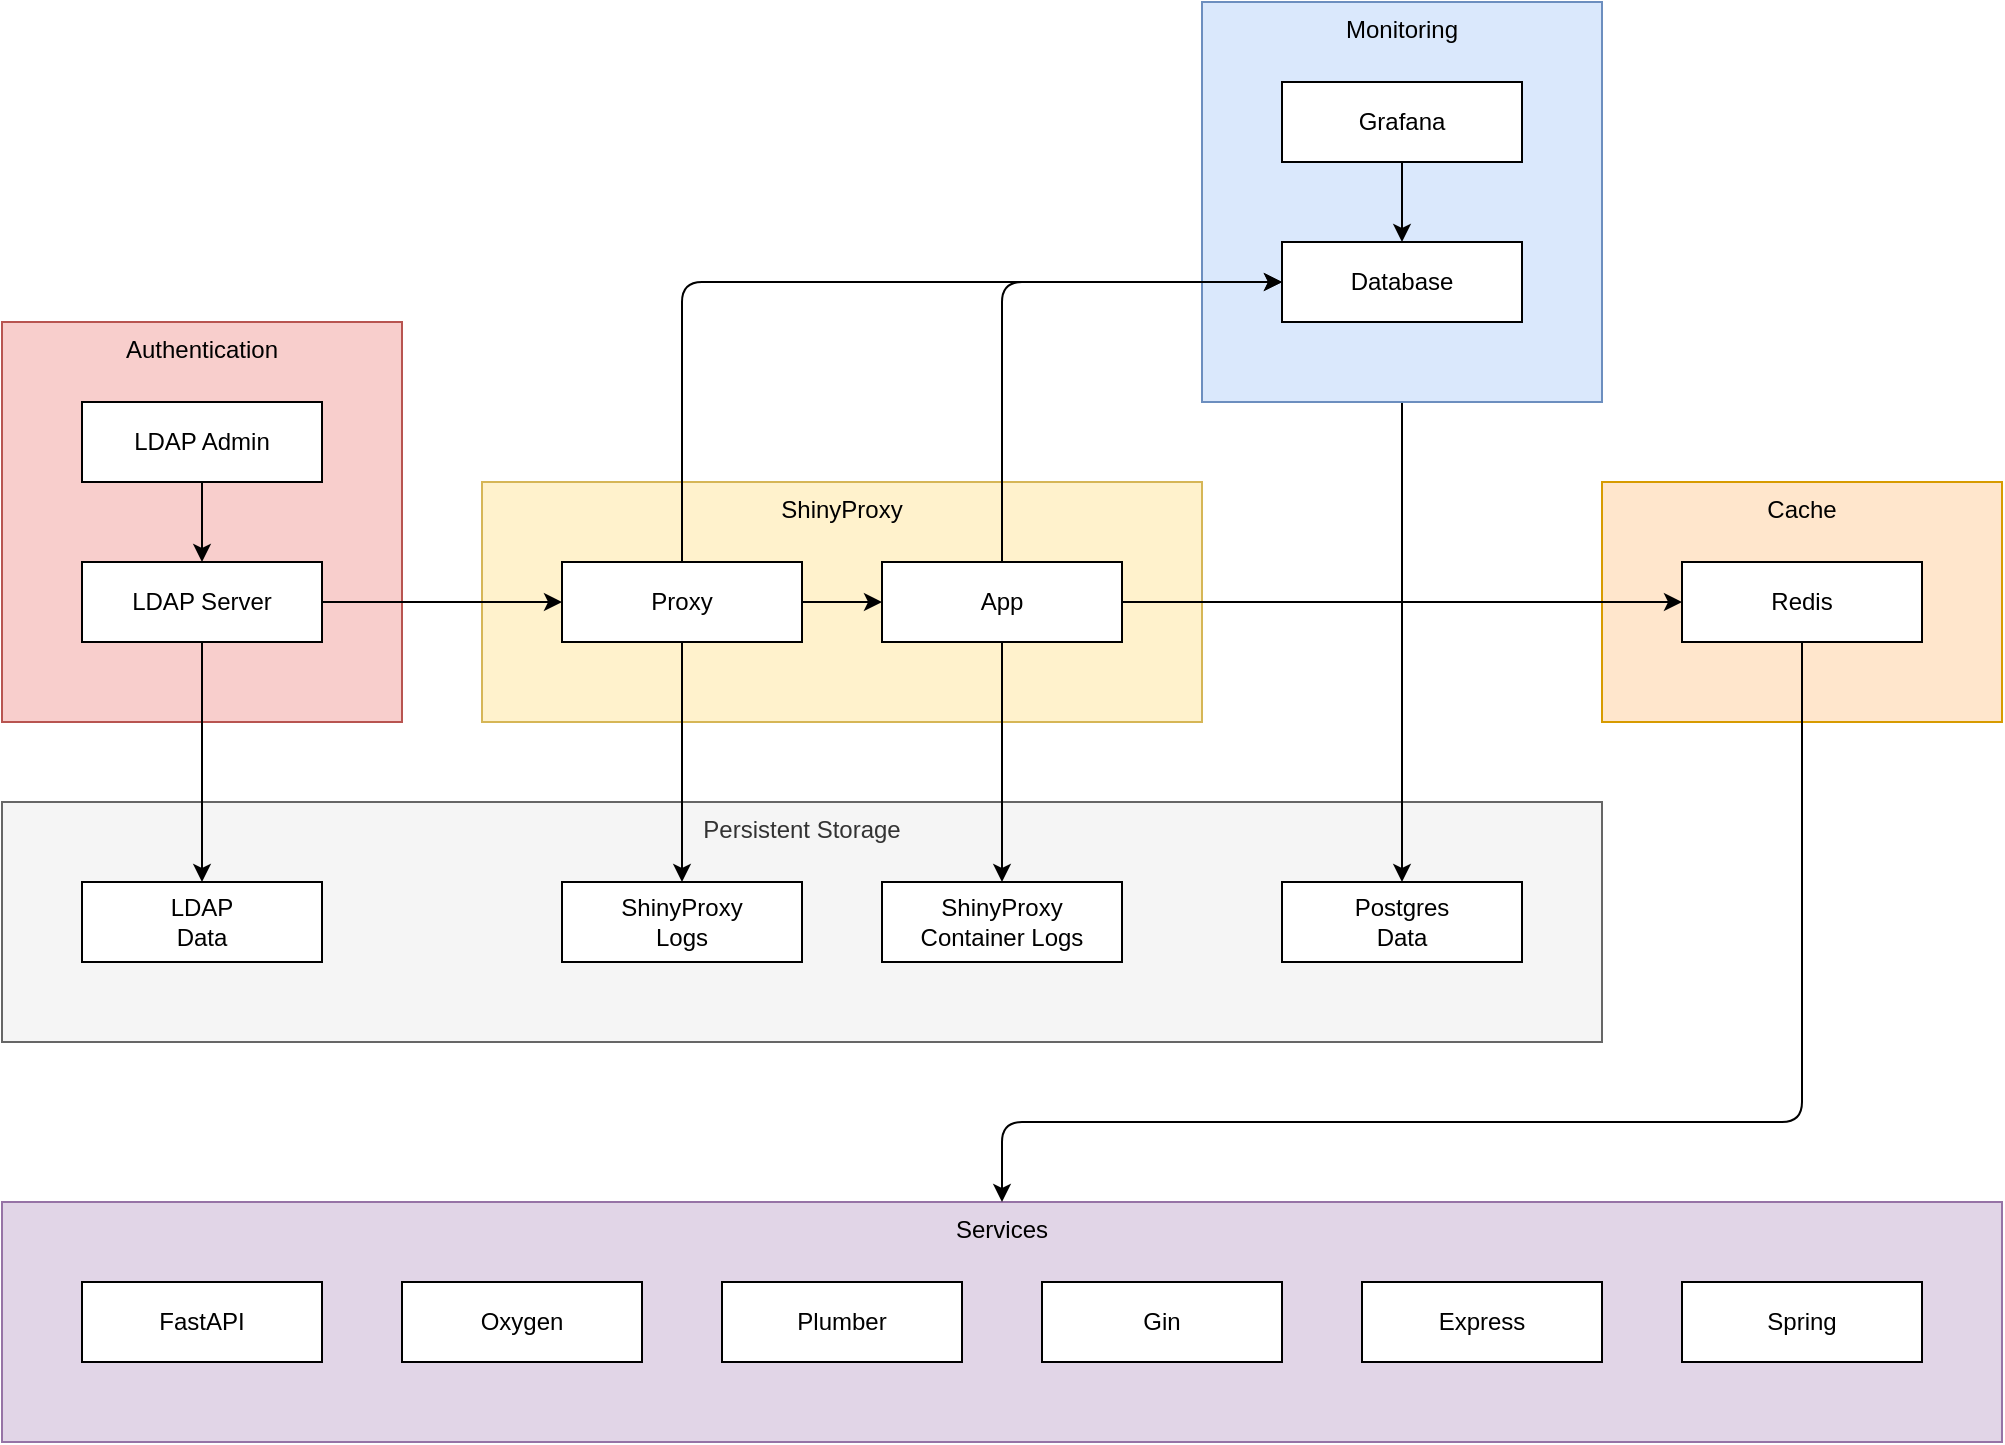 <mxfile>
    <diagram id="i8Fxyg8KbR1eDPJhbFrh" name="Page-1">
        <mxGraphModel dx="1640" dy="1188" grid="1" gridSize="10" guides="1" tooltips="1" connect="1" arrows="1" fold="1" page="1" pageScale="1" pageWidth="1169" pageHeight="827" math="0" shadow="0">
            <root>
                <mxCell id="0"/>
                <mxCell id="1" parent="0"/>
                <mxCell id="52" value="" style="group" vertex="1" connectable="0" parent="1">
                    <mxGeometry x="80" y="240" width="200" height="200" as="geometry"/>
                </mxCell>
                <mxCell id="16" value="Authentication" style="whiteSpace=wrap;html=1;verticalAlign=top;fillColor=#f8cecc;strokeColor=#b85450;" vertex="1" parent="52">
                    <mxGeometry width="200" height="200" as="geometry"/>
                </mxCell>
                <mxCell id="33" value="LDAP Server" style="whiteSpace=wrap;html=1;" vertex="1" parent="52">
                    <mxGeometry x="40" y="120" width="120" height="40" as="geometry"/>
                </mxCell>
                <mxCell id="79" value="" style="edgeStyle=none;html=1;" edge="1" parent="52" source="34" target="33">
                    <mxGeometry relative="1" as="geometry"/>
                </mxCell>
                <mxCell id="34" value="LDAP Admin" style="whiteSpace=wrap;html=1;" vertex="1" parent="52">
                    <mxGeometry x="40" y="40" width="120" height="40" as="geometry"/>
                </mxCell>
                <mxCell id="63" value="" style="group;verticalAlign=top;" vertex="1" connectable="0" parent="1">
                    <mxGeometry x="80" y="480" width="800" height="120" as="geometry"/>
                </mxCell>
                <mxCell id="41" value="Persistent Storage" style="whiteSpace=wrap;html=1;fillColor=#f5f5f5;fontColor=#333333;strokeColor=#666666;align=center;verticalAlign=top;" vertex="1" parent="63">
                    <mxGeometry width="800" height="120" as="geometry"/>
                </mxCell>
                <mxCell id="42" value="LDAP&lt;div&gt;Data&lt;/div&gt;" style="whiteSpace=wrap;html=1;" vertex="1" parent="63">
                    <mxGeometry x="40" y="40" width="120" height="40" as="geometry"/>
                </mxCell>
                <mxCell id="43" value="ShinyProxy&lt;div&gt;Logs&lt;/div&gt;" style="whiteSpace=wrap;html=1;" vertex="1" parent="63">
                    <mxGeometry x="280" y="40" width="120" height="40" as="geometry"/>
                </mxCell>
                <mxCell id="44" value="ShinyProxy&lt;div&gt;Container Logs&lt;/div&gt;" style="whiteSpace=wrap;html=1;" vertex="1" parent="63">
                    <mxGeometry x="440" y="40" width="120" height="40" as="geometry"/>
                </mxCell>
                <mxCell id="45" value="Postgres&lt;div&gt;Data&lt;/div&gt;" style="whiteSpace=wrap;html=1;" vertex="1" parent="63">
                    <mxGeometry x="640" y="40" width="120" height="40" as="geometry"/>
                </mxCell>
                <mxCell id="69" style="edgeStyle=none;html=1;exitX=0.5;exitY=1;exitDx=0;exitDy=0;entryX=0.5;entryY=0;entryDx=0;entryDy=0;" edge="1" parent="1" source="33" target="42">
                    <mxGeometry relative="1" as="geometry"/>
                </mxCell>
                <mxCell id="53" value="" style="group" vertex="1" connectable="0" parent="1">
                    <mxGeometry x="320" y="320" width="360" height="120" as="geometry"/>
                </mxCell>
                <mxCell id="12" value="ShinyProxy" style="whiteSpace=wrap;html=1;verticalAlign=top;fillColor=#fff2cc;strokeColor=#d6b656;" vertex="1" parent="53">
                    <mxGeometry width="360" height="120" as="geometry"/>
                </mxCell>
                <mxCell id="13" value="App" style="whiteSpace=wrap;html=1;" vertex="1" parent="53">
                    <mxGeometry x="200" y="40" width="120" height="40" as="geometry"/>
                </mxCell>
                <mxCell id="71" value="" style="edgeStyle=none;html=1;" edge="1" parent="53" source="14" target="13">
                    <mxGeometry relative="1" as="geometry"/>
                </mxCell>
                <mxCell id="14" value="Proxy" style="whiteSpace=wrap;html=1;" vertex="1" parent="53">
                    <mxGeometry x="40" y="40" width="120" height="40" as="geometry"/>
                </mxCell>
                <mxCell id="70" style="edgeStyle=none;html=1;exitX=1;exitY=0.5;exitDx=0;exitDy=0;entryX=0;entryY=0.5;entryDx=0;entryDy=0;" edge="1" parent="1" source="33" target="14">
                    <mxGeometry relative="1" as="geometry"/>
                </mxCell>
                <mxCell id="72" style="edgeStyle=none;html=1;exitX=0.5;exitY=1;exitDx=0;exitDy=0;entryX=0.5;entryY=0;entryDx=0;entryDy=0;" edge="1" parent="1" source="14" target="43">
                    <mxGeometry relative="1" as="geometry"/>
                </mxCell>
                <mxCell id="73" style="edgeStyle=none;html=1;exitX=0.5;exitY=1;exitDx=0;exitDy=0;entryX=0.5;entryY=0;entryDx=0;entryDy=0;" edge="1" parent="1" source="13" target="44">
                    <mxGeometry relative="1" as="geometry"/>
                </mxCell>
                <mxCell id="75" style="edgeStyle=none;html=1;exitX=0.5;exitY=1;exitDx=0;exitDy=0;entryX=0.5;entryY=0;entryDx=0;entryDy=0;" edge="1" parent="1" source="30" target="45">
                    <mxGeometry relative="1" as="geometry"/>
                </mxCell>
                <mxCell id="55" value="" style="group" vertex="1" connectable="0" parent="1">
                    <mxGeometry x="880" y="320" width="200" height="120" as="geometry"/>
                </mxCell>
                <mxCell id="46" value="Cache" style="whiteSpace=wrap;html=1;fillColor=#ffe6cc;strokeColor=#d79b00;verticalAlign=top;" vertex="1" parent="55">
                    <mxGeometry width="200" height="120" as="geometry"/>
                </mxCell>
                <mxCell id="47" value="Redis" style="whiteSpace=wrap;html=1;" vertex="1" parent="55">
                    <mxGeometry x="40" y="40" width="120" height="40" as="geometry"/>
                </mxCell>
                <mxCell id="77" style="edgeStyle=none;html=1;exitX=1;exitY=0.5;exitDx=0;exitDy=0;entryX=0;entryY=0.5;entryDx=0;entryDy=0;" edge="1" parent="1" source="13" target="47">
                    <mxGeometry relative="1" as="geometry"/>
                </mxCell>
                <mxCell id="19" value="Services" style="whiteSpace=wrap;html=1;verticalAlign=top;fillColor=#e1d5e7;strokeColor=#9673a6;container=0;" vertex="1" parent="1">
                    <mxGeometry x="80" y="680" width="1000" height="120" as="geometry"/>
                </mxCell>
                <mxCell id="35" value="FastAPI" style="whiteSpace=wrap;html=1;container=0;" vertex="1" parent="1">
                    <mxGeometry x="120" y="720" width="120" height="40" as="geometry"/>
                </mxCell>
                <mxCell id="36" value="Plumber" style="whiteSpace=wrap;html=1;container=0;" vertex="1" parent="1">
                    <mxGeometry x="440" y="720" width="120" height="40" as="geometry"/>
                </mxCell>
                <mxCell id="37" value="Express" style="whiteSpace=wrap;html=1;container=0;" vertex="1" parent="1">
                    <mxGeometry x="760" y="720" width="120" height="40" as="geometry"/>
                </mxCell>
                <mxCell id="38" value="Oxygen" style="whiteSpace=wrap;html=1;container=0;" vertex="1" parent="1">
                    <mxGeometry x="280" y="720" width="120" height="40" as="geometry"/>
                </mxCell>
                <mxCell id="39" value="Gin" style="whiteSpace=wrap;html=1;container=0;" vertex="1" parent="1">
                    <mxGeometry x="600" y="720" width="120" height="40" as="geometry"/>
                </mxCell>
                <mxCell id="40" value="Spring" style="whiteSpace=wrap;html=1;container=0;" vertex="1" parent="1">
                    <mxGeometry x="920" y="720" width="120" height="40" as="geometry"/>
                </mxCell>
                <mxCell id="87" style="edgeStyle=none;html=1;exitX=0.5;exitY=1;exitDx=0;exitDy=0;entryX=0.5;entryY=0;entryDx=0;entryDy=0;" edge="1" parent="1" source="47" target="19">
                    <mxGeometry relative="1" as="geometry">
                        <mxPoint x="580" y="640" as="targetPoint"/>
                        <Array as="points">
                            <mxPoint x="980" y="640"/>
                            <mxPoint x="580" y="640"/>
                        </Array>
                    </mxGeometry>
                </mxCell>
                <mxCell id="29" value="Monitoring" style="whiteSpace=wrap;html=1;verticalAlign=top;fillColor=#dae8fc;strokeColor=#6c8ebf;container=0;" vertex="1" parent="1">
                    <mxGeometry x="680" y="80" width="200" height="200" as="geometry"/>
                </mxCell>
                <mxCell id="30" value="Database" style="whiteSpace=wrap;html=1;container=0;" vertex="1" parent="1">
                    <mxGeometry x="720" y="200" width="120" height="40" as="geometry"/>
                </mxCell>
                <mxCell id="90" value="" style="edgeStyle=none;html=1;" edge="1" parent="1" source="31" target="30">
                    <mxGeometry relative="1" as="geometry"/>
                </mxCell>
                <mxCell id="31" value="Grafana" style="whiteSpace=wrap;html=1;container=0;" vertex="1" parent="1">
                    <mxGeometry x="720" y="120" width="120" height="40" as="geometry"/>
                </mxCell>
                <mxCell id="93" style="edgeStyle=none;html=1;exitX=0.5;exitY=0;exitDx=0;exitDy=0;entryX=0;entryY=0.5;entryDx=0;entryDy=0;" edge="1" parent="1" source="13" target="30">
                    <mxGeometry relative="1" as="geometry">
                        <Array as="points">
                            <mxPoint x="580" y="220"/>
                        </Array>
                    </mxGeometry>
                </mxCell>
                <mxCell id="94" style="edgeStyle=none;html=1;exitX=0.5;exitY=0;exitDx=0;exitDy=0;entryX=0;entryY=0.5;entryDx=0;entryDy=0;" edge="1" parent="1" source="14" target="30">
                    <mxGeometry relative="1" as="geometry">
                        <Array as="points">
                            <mxPoint x="420" y="220"/>
                        </Array>
                    </mxGeometry>
                </mxCell>
            </root>
        </mxGraphModel>
    </diagram>
</mxfile>